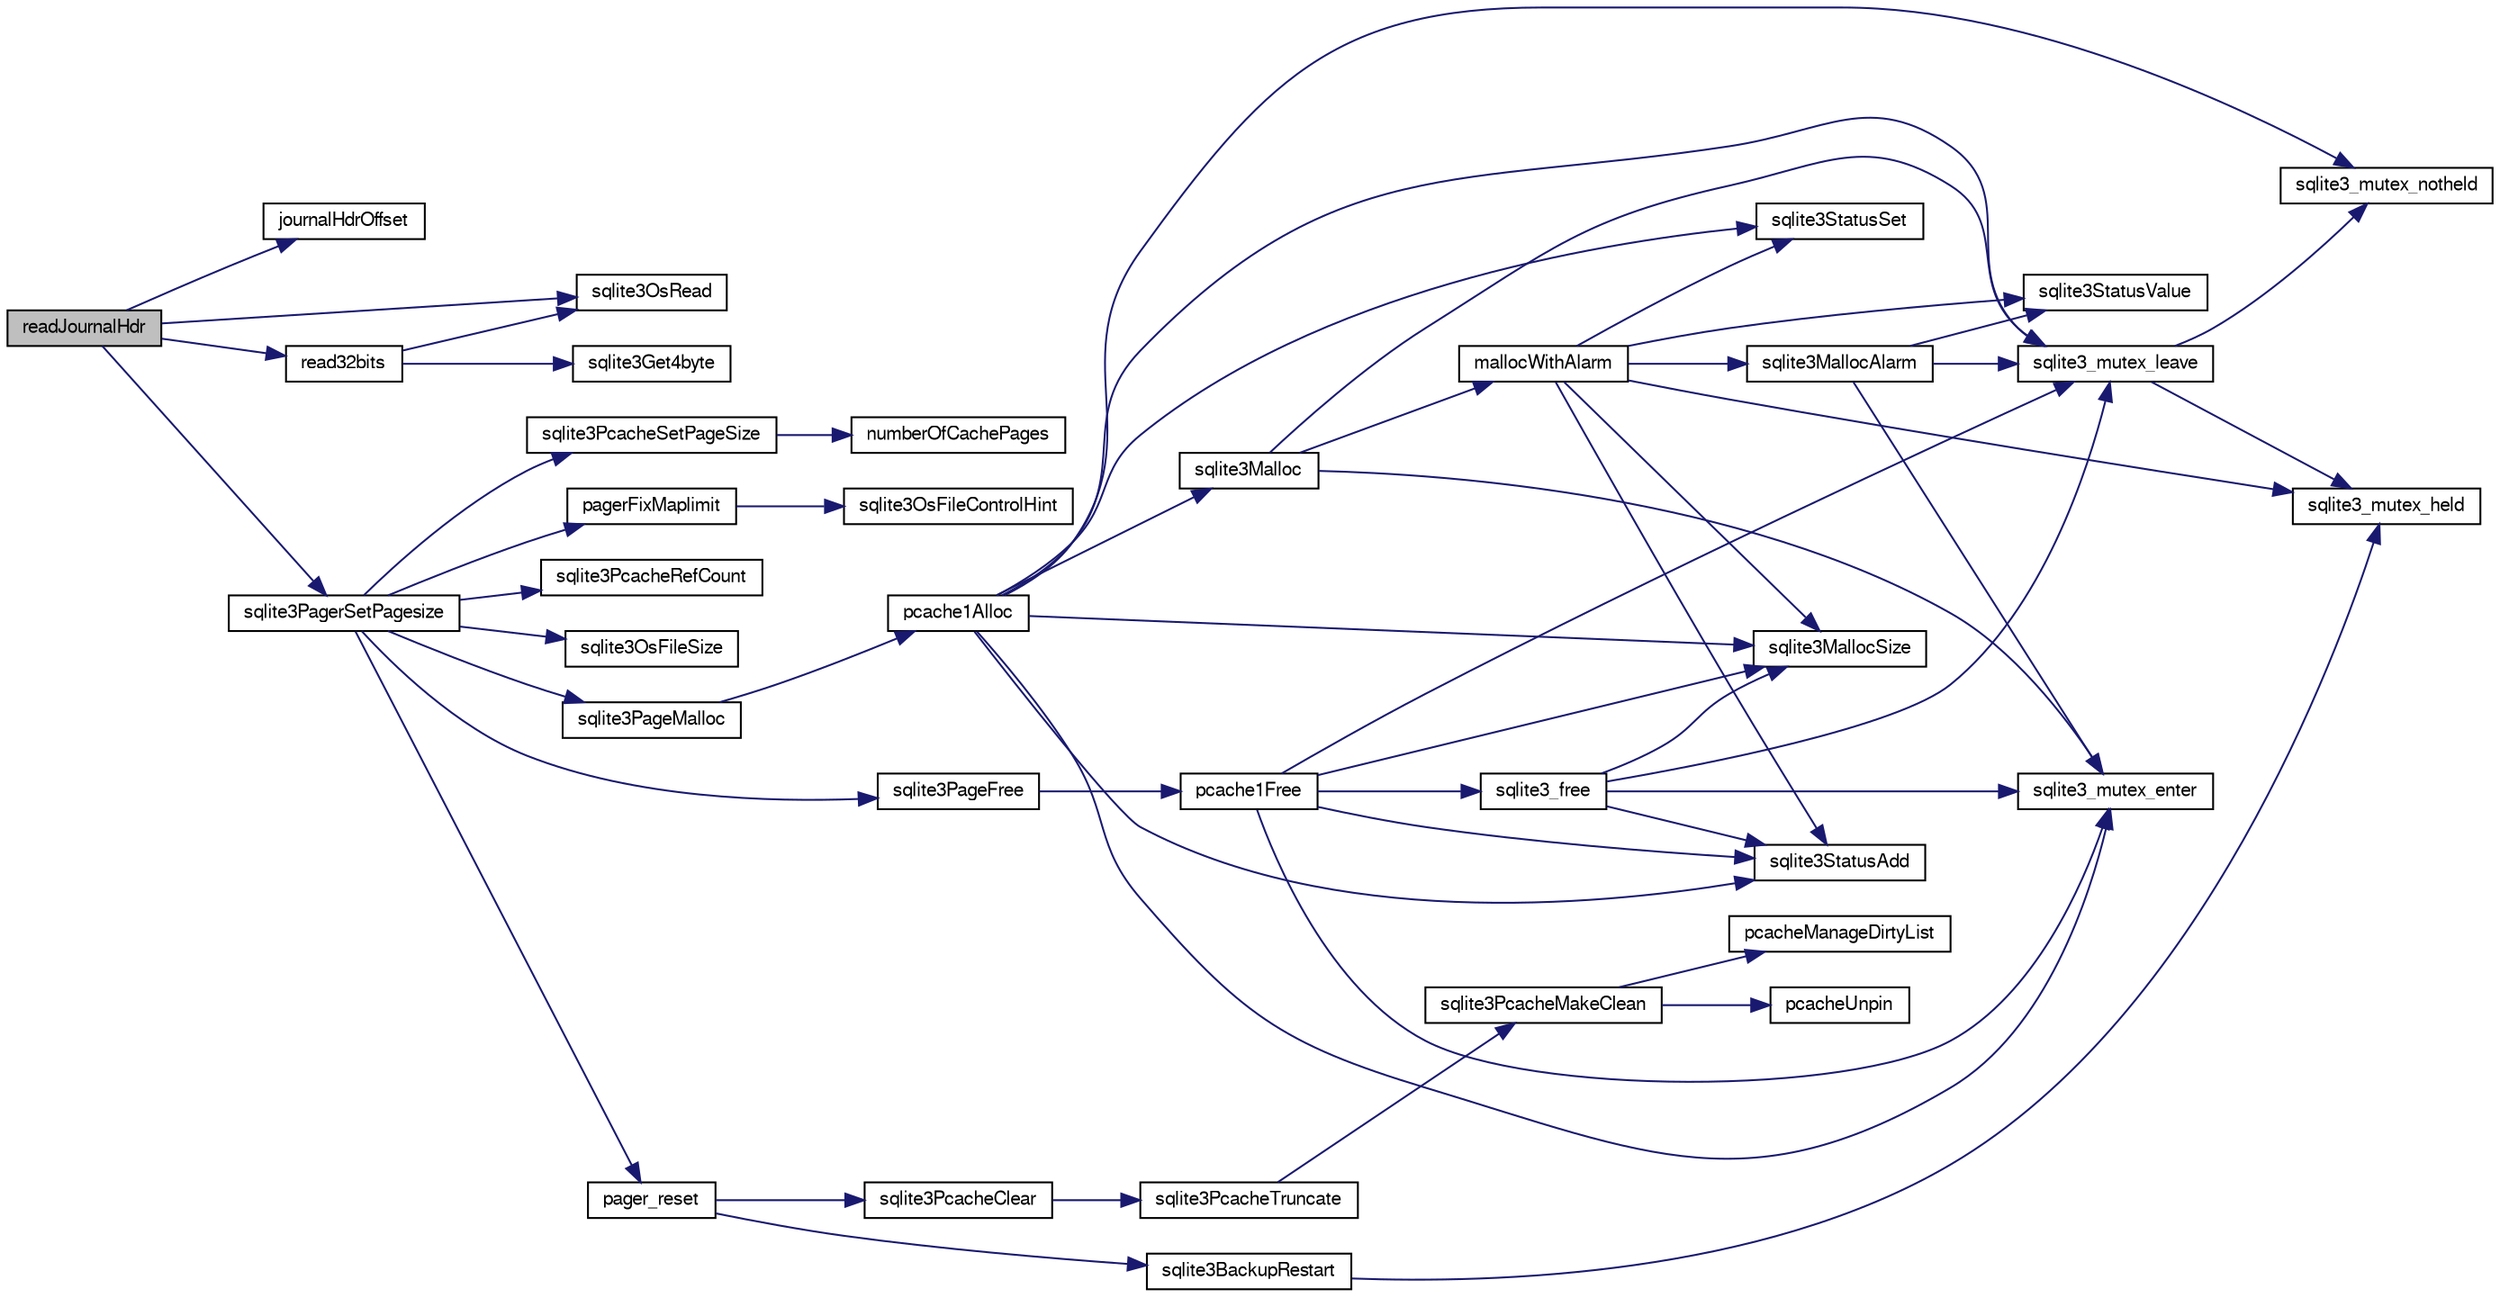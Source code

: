 digraph "readJournalHdr"
{
  edge [fontname="FreeSans",fontsize="10",labelfontname="FreeSans",labelfontsize="10"];
  node [fontname="FreeSans",fontsize="10",shape=record];
  rankdir="LR";
  Node255668 [label="readJournalHdr",height=0.2,width=0.4,color="black", fillcolor="grey75", style="filled", fontcolor="black"];
  Node255668 -> Node255669 [color="midnightblue",fontsize="10",style="solid",fontname="FreeSans"];
  Node255669 [label="journalHdrOffset",height=0.2,width=0.4,color="black", fillcolor="white", style="filled",URL="$sqlite3_8c.html#ade39a2ad6c5f6511b13e92c024e83888"];
  Node255668 -> Node255670 [color="midnightblue",fontsize="10",style="solid",fontname="FreeSans"];
  Node255670 [label="sqlite3OsRead",height=0.2,width=0.4,color="black", fillcolor="white", style="filled",URL="$sqlite3_8c.html#a98ef6b5ed82299d2efc0b5f9e41c877d"];
  Node255668 -> Node255671 [color="midnightblue",fontsize="10",style="solid",fontname="FreeSans"];
  Node255671 [label="read32bits",height=0.2,width=0.4,color="black", fillcolor="white", style="filled",URL="$sqlite3_8c.html#a9827cbfc556377e551197926ca1adf61"];
  Node255671 -> Node255670 [color="midnightblue",fontsize="10",style="solid",fontname="FreeSans"];
  Node255671 -> Node255672 [color="midnightblue",fontsize="10",style="solid",fontname="FreeSans"];
  Node255672 [label="sqlite3Get4byte",height=0.2,width=0.4,color="black", fillcolor="white", style="filled",URL="$sqlite3_8c.html#a2924627e99ca211030e954405a10f5e8"];
  Node255668 -> Node255673 [color="midnightblue",fontsize="10",style="solid",fontname="FreeSans"];
  Node255673 [label="sqlite3PagerSetPagesize",height=0.2,width=0.4,color="black", fillcolor="white", style="filled",URL="$sqlite3_8c.html#ab668348d5dcc0382c247c74b6358f16e"];
  Node255673 -> Node255674 [color="midnightblue",fontsize="10",style="solid",fontname="FreeSans"];
  Node255674 [label="sqlite3PcacheRefCount",height=0.2,width=0.4,color="black", fillcolor="white", style="filled",URL="$sqlite3_8c.html#adee2536d23ec9628e0883ccab03b3429"];
  Node255673 -> Node255675 [color="midnightblue",fontsize="10",style="solid",fontname="FreeSans"];
  Node255675 [label="sqlite3OsFileSize",height=0.2,width=0.4,color="black", fillcolor="white", style="filled",URL="$sqlite3_8c.html#a395914ef2826de6ed70e92b5d02887de"];
  Node255673 -> Node255676 [color="midnightblue",fontsize="10",style="solid",fontname="FreeSans"];
  Node255676 [label="sqlite3PageMalloc",height=0.2,width=0.4,color="black", fillcolor="white", style="filled",URL="$sqlite3_8c.html#af05f296695d164316d4666a76d07f1f0"];
  Node255676 -> Node255677 [color="midnightblue",fontsize="10",style="solid",fontname="FreeSans"];
  Node255677 [label="pcache1Alloc",height=0.2,width=0.4,color="black", fillcolor="white", style="filled",URL="$sqlite3_8c.html#ad80f2390e3fdf5c2feab3ea212d4e9a8"];
  Node255677 -> Node255678 [color="midnightblue",fontsize="10",style="solid",fontname="FreeSans"];
  Node255678 [label="sqlite3_mutex_notheld",height=0.2,width=0.4,color="black", fillcolor="white", style="filled",URL="$sqlite3_8c.html#a83967c837c1c000d3b5adcfaa688f5dc"];
  Node255677 -> Node255679 [color="midnightblue",fontsize="10",style="solid",fontname="FreeSans"];
  Node255679 [label="sqlite3StatusSet",height=0.2,width=0.4,color="black", fillcolor="white", style="filled",URL="$sqlite3_8c.html#afec7586c01fcb5ea17dc9d7725a589d9"];
  Node255677 -> Node255680 [color="midnightblue",fontsize="10",style="solid",fontname="FreeSans"];
  Node255680 [label="sqlite3_mutex_enter",height=0.2,width=0.4,color="black", fillcolor="white", style="filled",URL="$sqlite3_8c.html#a1c12cde690bd89f104de5cbad12a6bf5"];
  Node255677 -> Node255681 [color="midnightblue",fontsize="10",style="solid",fontname="FreeSans"];
  Node255681 [label="sqlite3StatusAdd",height=0.2,width=0.4,color="black", fillcolor="white", style="filled",URL="$sqlite3_8c.html#afa029f93586aeab4cc85360905dae9cd"];
  Node255677 -> Node255682 [color="midnightblue",fontsize="10",style="solid",fontname="FreeSans"];
  Node255682 [label="sqlite3_mutex_leave",height=0.2,width=0.4,color="black", fillcolor="white", style="filled",URL="$sqlite3_8c.html#a5838d235601dbd3c1fa993555c6bcc93"];
  Node255682 -> Node255683 [color="midnightblue",fontsize="10",style="solid",fontname="FreeSans"];
  Node255683 [label="sqlite3_mutex_held",height=0.2,width=0.4,color="black", fillcolor="white", style="filled",URL="$sqlite3_8c.html#acf77da68932b6bc163c5e68547ecc3e7"];
  Node255682 -> Node255678 [color="midnightblue",fontsize="10",style="solid",fontname="FreeSans"];
  Node255677 -> Node255684 [color="midnightblue",fontsize="10",style="solid",fontname="FreeSans"];
  Node255684 [label="sqlite3Malloc",height=0.2,width=0.4,color="black", fillcolor="white", style="filled",URL="$sqlite3_8c.html#a361a2eaa846b1885f123abe46f5d8b2b"];
  Node255684 -> Node255680 [color="midnightblue",fontsize="10",style="solid",fontname="FreeSans"];
  Node255684 -> Node255685 [color="midnightblue",fontsize="10",style="solid",fontname="FreeSans"];
  Node255685 [label="mallocWithAlarm",height=0.2,width=0.4,color="black", fillcolor="white", style="filled",URL="$sqlite3_8c.html#ab070d5cf8e48ec8a6a43cf025d48598b"];
  Node255685 -> Node255683 [color="midnightblue",fontsize="10",style="solid",fontname="FreeSans"];
  Node255685 -> Node255679 [color="midnightblue",fontsize="10",style="solid",fontname="FreeSans"];
  Node255685 -> Node255686 [color="midnightblue",fontsize="10",style="solid",fontname="FreeSans"];
  Node255686 [label="sqlite3StatusValue",height=0.2,width=0.4,color="black", fillcolor="white", style="filled",URL="$sqlite3_8c.html#a30b8ac296c6e200c1fa57708d52c6ef6"];
  Node255685 -> Node255687 [color="midnightblue",fontsize="10",style="solid",fontname="FreeSans"];
  Node255687 [label="sqlite3MallocAlarm",height=0.2,width=0.4,color="black", fillcolor="white", style="filled",URL="$sqlite3_8c.html#ada66988e8471d1198f3219c062377508"];
  Node255687 -> Node255686 [color="midnightblue",fontsize="10",style="solid",fontname="FreeSans"];
  Node255687 -> Node255682 [color="midnightblue",fontsize="10",style="solid",fontname="FreeSans"];
  Node255687 -> Node255680 [color="midnightblue",fontsize="10",style="solid",fontname="FreeSans"];
  Node255685 -> Node255688 [color="midnightblue",fontsize="10",style="solid",fontname="FreeSans"];
  Node255688 [label="sqlite3MallocSize",height=0.2,width=0.4,color="black", fillcolor="white", style="filled",URL="$sqlite3_8c.html#acf5d2a5f35270bafb050bd2def576955"];
  Node255685 -> Node255681 [color="midnightblue",fontsize="10",style="solid",fontname="FreeSans"];
  Node255684 -> Node255682 [color="midnightblue",fontsize="10",style="solid",fontname="FreeSans"];
  Node255677 -> Node255688 [color="midnightblue",fontsize="10",style="solid",fontname="FreeSans"];
  Node255673 -> Node255689 [color="midnightblue",fontsize="10",style="solid",fontname="FreeSans"];
  Node255689 [label="pager_reset",height=0.2,width=0.4,color="black", fillcolor="white", style="filled",URL="$sqlite3_8c.html#a80434ecc2e0b58eea05c79b1690be582"];
  Node255689 -> Node255690 [color="midnightblue",fontsize="10",style="solid",fontname="FreeSans"];
  Node255690 [label="sqlite3BackupRestart",height=0.2,width=0.4,color="black", fillcolor="white", style="filled",URL="$sqlite3_8c.html#a51c915452a70527bce99483f8eac02b8"];
  Node255690 -> Node255683 [color="midnightblue",fontsize="10",style="solid",fontname="FreeSans"];
  Node255689 -> Node255691 [color="midnightblue",fontsize="10",style="solid",fontname="FreeSans"];
  Node255691 [label="sqlite3PcacheClear",height=0.2,width=0.4,color="black", fillcolor="white", style="filled",URL="$sqlite3_8c.html#ae4bcea77d6c756c9ad6ef25739172928"];
  Node255691 -> Node255692 [color="midnightblue",fontsize="10",style="solid",fontname="FreeSans"];
  Node255692 [label="sqlite3PcacheTruncate",height=0.2,width=0.4,color="black", fillcolor="white", style="filled",URL="$sqlite3_8c.html#aa25da46a83609c408a14977a087af782"];
  Node255692 -> Node255693 [color="midnightblue",fontsize="10",style="solid",fontname="FreeSans"];
  Node255693 [label="sqlite3PcacheMakeClean",height=0.2,width=0.4,color="black", fillcolor="white", style="filled",URL="$sqlite3_8c.html#ac00d8abc5cdfaa4da090c03d2b24711c"];
  Node255693 -> Node255694 [color="midnightblue",fontsize="10",style="solid",fontname="FreeSans"];
  Node255694 [label="pcacheManageDirtyList",height=0.2,width=0.4,color="black", fillcolor="white", style="filled",URL="$sqlite3_8c.html#aae9bc2ddff700c30e5f9c80d531d6acc"];
  Node255693 -> Node255695 [color="midnightblue",fontsize="10",style="solid",fontname="FreeSans"];
  Node255695 [label="pcacheUnpin",height=0.2,width=0.4,color="black", fillcolor="white", style="filled",URL="$sqlite3_8c.html#a76530dde0f26366c0614d713daf9859c"];
  Node255673 -> Node255696 [color="midnightblue",fontsize="10",style="solid",fontname="FreeSans"];
  Node255696 [label="sqlite3PcacheSetPageSize",height=0.2,width=0.4,color="black", fillcolor="white", style="filled",URL="$sqlite3_8c.html#aa8f59bcc736613514103517d86dd4b28"];
  Node255696 -> Node255697 [color="midnightblue",fontsize="10",style="solid",fontname="FreeSans"];
  Node255697 [label="numberOfCachePages",height=0.2,width=0.4,color="black", fillcolor="white", style="filled",URL="$sqlite3_8c.html#a0b88ce0be99c4ea2b2098317162fb590"];
  Node255673 -> Node255698 [color="midnightblue",fontsize="10",style="solid",fontname="FreeSans"];
  Node255698 [label="sqlite3PageFree",height=0.2,width=0.4,color="black", fillcolor="white", style="filled",URL="$sqlite3_8c.html#a7c85b1d9d633386e0ecb5d56594fe03f"];
  Node255698 -> Node255699 [color="midnightblue",fontsize="10",style="solid",fontname="FreeSans"];
  Node255699 [label="pcache1Free",height=0.2,width=0.4,color="black", fillcolor="white", style="filled",URL="$sqlite3_8c.html#a283e764f60afec3ed4995402b6604ceb"];
  Node255699 -> Node255680 [color="midnightblue",fontsize="10",style="solid",fontname="FreeSans"];
  Node255699 -> Node255681 [color="midnightblue",fontsize="10",style="solid",fontname="FreeSans"];
  Node255699 -> Node255682 [color="midnightblue",fontsize="10",style="solid",fontname="FreeSans"];
  Node255699 -> Node255688 [color="midnightblue",fontsize="10",style="solid",fontname="FreeSans"];
  Node255699 -> Node255700 [color="midnightblue",fontsize="10",style="solid",fontname="FreeSans"];
  Node255700 [label="sqlite3_free",height=0.2,width=0.4,color="black", fillcolor="white", style="filled",URL="$sqlite3_8c.html#a6552349e36a8a691af5487999ab09519"];
  Node255700 -> Node255680 [color="midnightblue",fontsize="10",style="solid",fontname="FreeSans"];
  Node255700 -> Node255681 [color="midnightblue",fontsize="10",style="solid",fontname="FreeSans"];
  Node255700 -> Node255688 [color="midnightblue",fontsize="10",style="solid",fontname="FreeSans"];
  Node255700 -> Node255682 [color="midnightblue",fontsize="10",style="solid",fontname="FreeSans"];
  Node255673 -> Node255701 [color="midnightblue",fontsize="10",style="solid",fontname="FreeSans"];
  Node255701 [label="pagerFixMaplimit",height=0.2,width=0.4,color="black", fillcolor="white", style="filled",URL="$sqlite3_8c.html#a9f1947188e8c305d8053d69f82318762"];
  Node255701 -> Node255702 [color="midnightblue",fontsize="10",style="solid",fontname="FreeSans"];
  Node255702 [label="sqlite3OsFileControlHint",height=0.2,width=0.4,color="black", fillcolor="white", style="filled",URL="$sqlite3_8c.html#a63d0693fc056b088572daedace58e82f"];
}

